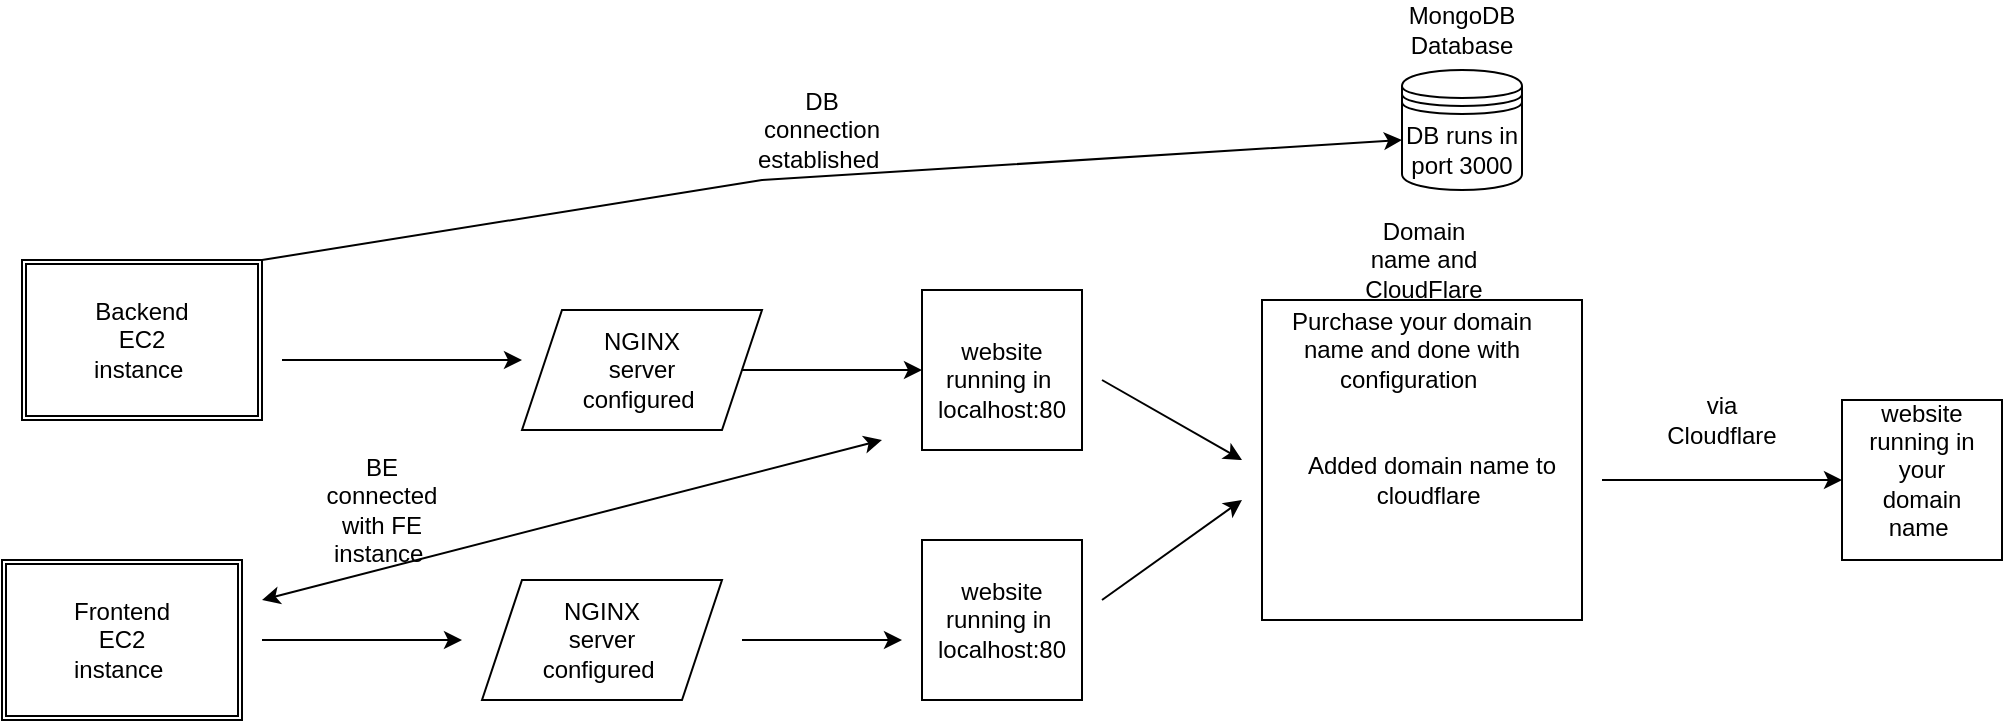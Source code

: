 <mxfile version="22.1.11" type="github">
  <diagram name="Page-1" id="QM9OKbUfzGh-Ij1Tbs5e">
    <mxGraphModel dx="934" dy="-566" grid="1" gridSize="10" guides="1" tooltips="1" connect="1" arrows="1" fold="1" page="1" pageScale="1" pageWidth="850" pageHeight="1100" math="0" shadow="0">
      <root>
        <mxCell id="0" />
        <mxCell id="1" parent="0" />
        <mxCell id="J4uI2m9szEiCkaSZ5vqX-2" value="MongoDB Database" style="text;strokeColor=none;align=center;fillColor=none;html=1;verticalAlign=middle;whiteSpace=wrap;rounded=0;" vertex="1" parent="1">
          <mxGeometry x="720" y="1130" width="60" height="30" as="geometry" />
        </mxCell>
        <mxCell id="J4uI2m9szEiCkaSZ5vqX-4" value="" style="shape=ext;double=1;rounded=0;whiteSpace=wrap;html=1;" vertex="1" parent="1">
          <mxGeometry x="20" y="1410" width="120" height="80" as="geometry" />
        </mxCell>
        <mxCell id="J4uI2m9szEiCkaSZ5vqX-5" value="" style="shape=ext;double=1;rounded=0;whiteSpace=wrap;html=1;" vertex="1" parent="1">
          <mxGeometry x="30" y="1260" width="120" height="80" as="geometry" />
        </mxCell>
        <mxCell id="J4uI2m9szEiCkaSZ5vqX-6" value="Backend EC2 instance&amp;nbsp;" style="text;strokeColor=none;align=center;fillColor=none;html=1;verticalAlign=middle;whiteSpace=wrap;rounded=0;" vertex="1" parent="1">
          <mxGeometry x="60" y="1285" width="60" height="30" as="geometry" />
        </mxCell>
        <mxCell id="J4uI2m9szEiCkaSZ5vqX-7" value="Frontend EC2 instance&amp;nbsp;" style="text;strokeColor=none;align=center;fillColor=none;html=1;verticalAlign=middle;whiteSpace=wrap;rounded=0;" vertex="1" parent="1">
          <mxGeometry x="50" y="1435" width="60" height="30" as="geometry" />
        </mxCell>
        <mxCell id="J4uI2m9szEiCkaSZ5vqX-9" value="DB connection established&amp;nbsp;" style="text;html=1;strokeColor=none;fillColor=none;align=center;verticalAlign=middle;whiteSpace=wrap;rounded=0;" vertex="1" parent="1">
          <mxGeometry x="400" y="1180" width="60" height="30" as="geometry" />
        </mxCell>
        <mxCell id="J4uI2m9szEiCkaSZ5vqX-10" value="" style="endArrow=classic;html=1;rounded=0;exitX=1;exitY=0;exitDx=0;exitDy=0;entryX=0;entryY=0;entryDx=0;entryDy=0;" edge="1" parent="1" source="J4uI2m9szEiCkaSZ5vqX-5">
          <mxGeometry relative="1" as="geometry">
            <mxPoint x="140" y="1250" as="sourcePoint" />
            <mxPoint x="720" y="1200" as="targetPoint" />
            <Array as="points">
              <mxPoint x="400" y="1220" />
            </Array>
          </mxGeometry>
        </mxCell>
        <mxCell id="J4uI2m9szEiCkaSZ5vqX-15" value="" style="endArrow=classic;html=1;rounded=0;" edge="1" parent="1">
          <mxGeometry width="50" height="50" relative="1" as="geometry">
            <mxPoint x="160" y="1310" as="sourcePoint" />
            <mxPoint x="280" y="1310" as="targetPoint" />
          </mxGeometry>
        </mxCell>
        <mxCell id="J4uI2m9szEiCkaSZ5vqX-16" value="" style="shape=parallelogram;perimeter=parallelogramPerimeter;whiteSpace=wrap;html=1;fixedSize=1;" vertex="1" parent="1">
          <mxGeometry x="280" y="1285" width="120" height="60" as="geometry" />
        </mxCell>
        <mxCell id="J4uI2m9szEiCkaSZ5vqX-17" value="NGINX server configured&amp;nbsp;&lt;br&gt;" style="text;html=1;strokeColor=none;fillColor=none;align=center;verticalAlign=middle;whiteSpace=wrap;rounded=0;" vertex="1" parent="1">
          <mxGeometry x="310" y="1300" width="60" height="30" as="geometry" />
        </mxCell>
        <mxCell id="J4uI2m9szEiCkaSZ5vqX-18" value="" style="endArrow=classic;html=1;rounded=0;" edge="1" parent="1" source="J4uI2m9szEiCkaSZ5vqX-16" target="J4uI2m9szEiCkaSZ5vqX-20">
          <mxGeometry width="50" height="50" relative="1" as="geometry">
            <mxPoint x="400" y="1370" as="sourcePoint" />
            <mxPoint x="440" y="1315" as="targetPoint" />
          </mxGeometry>
        </mxCell>
        <mxCell id="J4uI2m9szEiCkaSZ5vqX-19" value="" style="shape=datastore;whiteSpace=wrap;html=1;" vertex="1" parent="1">
          <mxGeometry x="720" y="1165" width="60" height="60" as="geometry" />
        </mxCell>
        <mxCell id="J4uI2m9szEiCkaSZ5vqX-20" value="" style="whiteSpace=wrap;html=1;aspect=fixed;" vertex="1" parent="1">
          <mxGeometry x="480" y="1275" width="80" height="80" as="geometry" />
        </mxCell>
        <mxCell id="J4uI2m9szEiCkaSZ5vqX-21" value="website running in&amp;nbsp;&lt;br&gt;localhost:80" style="text;html=1;strokeColor=none;fillColor=none;align=center;verticalAlign=middle;whiteSpace=wrap;rounded=0;" vertex="1" parent="1">
          <mxGeometry x="490" y="1320" width="60" as="geometry" />
        </mxCell>
        <mxCell id="J4uI2m9szEiCkaSZ5vqX-22" value="" style="shape=parallelogram;perimeter=parallelogramPerimeter;whiteSpace=wrap;html=1;fixedSize=1;" vertex="1" parent="1">
          <mxGeometry x="260" y="1420" width="120" height="60" as="geometry" />
        </mxCell>
        <mxCell id="J4uI2m9szEiCkaSZ5vqX-23" value="" style="whiteSpace=wrap;html=1;aspect=fixed;" vertex="1" parent="1">
          <mxGeometry x="480" y="1400" width="80" height="80" as="geometry" />
        </mxCell>
        <mxCell id="J4uI2m9szEiCkaSZ5vqX-24" value="" style="endArrow=classic;html=1;rounded=0;" edge="1" parent="1">
          <mxGeometry width="50" height="50" relative="1" as="geometry">
            <mxPoint x="150" y="1450" as="sourcePoint" />
            <mxPoint x="250" y="1450" as="targetPoint" />
          </mxGeometry>
        </mxCell>
        <mxCell id="J4uI2m9szEiCkaSZ5vqX-25" value="NGINX server configured&amp;nbsp;&lt;br&gt;" style="text;html=1;strokeColor=none;fillColor=none;align=center;verticalAlign=middle;whiteSpace=wrap;rounded=0;" vertex="1" parent="1">
          <mxGeometry x="290" y="1435" width="60" height="30" as="geometry" />
        </mxCell>
        <mxCell id="J4uI2m9szEiCkaSZ5vqX-26" value="website running in&amp;nbsp;&lt;br&gt;localhost:80" style="text;html=1;strokeColor=none;fillColor=none;align=center;verticalAlign=middle;whiteSpace=wrap;rounded=0;" vertex="1" parent="1">
          <mxGeometry x="490" y="1440" width="60" as="geometry" />
        </mxCell>
        <mxCell id="J4uI2m9szEiCkaSZ5vqX-27" value="" style="endArrow=classic;html=1;rounded=0;" edge="1" parent="1">
          <mxGeometry width="50" height="50" relative="1" as="geometry">
            <mxPoint x="390" y="1450" as="sourcePoint" />
            <mxPoint x="470" y="1450" as="targetPoint" />
          </mxGeometry>
        </mxCell>
        <mxCell id="J4uI2m9szEiCkaSZ5vqX-28" value="" style="endArrow=classic;startArrow=classic;html=1;rounded=0;" edge="1" parent="1">
          <mxGeometry width="50" height="50" relative="1" as="geometry">
            <mxPoint x="150" y="1430" as="sourcePoint" />
            <mxPoint x="460" y="1350" as="targetPoint" />
          </mxGeometry>
        </mxCell>
        <mxCell id="J4uI2m9szEiCkaSZ5vqX-29" value="BE connected with FE instance&amp;nbsp;" style="text;html=1;strokeColor=none;fillColor=none;align=center;verticalAlign=middle;whiteSpace=wrap;rounded=0;" vertex="1" parent="1">
          <mxGeometry x="180" y="1370" width="60" height="30" as="geometry" />
        </mxCell>
        <mxCell id="J4uI2m9szEiCkaSZ5vqX-30" value="DB runs in port 3000" style="text;strokeColor=none;align=center;fillColor=none;html=1;verticalAlign=middle;whiteSpace=wrap;rounded=0;" vertex="1" parent="1">
          <mxGeometry x="720" y="1190" width="60" height="30" as="geometry" />
        </mxCell>
        <mxCell id="J4uI2m9szEiCkaSZ5vqX-31" value="" style="whiteSpace=wrap;html=1;aspect=fixed;" vertex="1" parent="1">
          <mxGeometry x="650" y="1280" width="160" height="160" as="geometry" />
        </mxCell>
        <mxCell id="J4uI2m9szEiCkaSZ5vqX-32" value="Domain name and CloudFlare" style="text;html=1;strokeColor=none;fillColor=none;align=center;verticalAlign=middle;whiteSpace=wrap;rounded=0;" vertex="1" parent="1">
          <mxGeometry x="701" y="1245" width="60" height="30" as="geometry" />
        </mxCell>
        <mxCell id="J4uI2m9szEiCkaSZ5vqX-33" value="" style="endArrow=classic;html=1;rounded=0;" edge="1" parent="1">
          <mxGeometry width="50" height="50" relative="1" as="geometry">
            <mxPoint x="570" y="1320" as="sourcePoint" />
            <mxPoint x="640" y="1360" as="targetPoint" />
          </mxGeometry>
        </mxCell>
        <mxCell id="J4uI2m9szEiCkaSZ5vqX-34" value="" style="endArrow=classic;html=1;rounded=0;" edge="1" parent="1">
          <mxGeometry width="50" height="50" relative="1" as="geometry">
            <mxPoint x="570" y="1430" as="sourcePoint" />
            <mxPoint x="640" y="1380" as="targetPoint" />
          </mxGeometry>
        </mxCell>
        <mxCell id="J4uI2m9szEiCkaSZ5vqX-35" value="Purchase your domain name and done with configuration&amp;nbsp;&lt;br&gt;" style="text;html=1;strokeColor=none;fillColor=none;align=center;verticalAlign=middle;whiteSpace=wrap;rounded=0;" vertex="1" parent="1">
          <mxGeometry x="660" y="1290" width="130" height="30" as="geometry" />
        </mxCell>
        <mxCell id="J4uI2m9szEiCkaSZ5vqX-36" value="Added domain name to cloudflare&amp;nbsp;" style="text;html=1;strokeColor=none;fillColor=none;align=center;verticalAlign=middle;whiteSpace=wrap;rounded=0;" vertex="1" parent="1">
          <mxGeometry x="670" y="1350" width="130" height="40" as="geometry" />
        </mxCell>
        <mxCell id="J4uI2m9szEiCkaSZ5vqX-37" value="" style="endArrow=classic;html=1;rounded=0;" edge="1" parent="1" target="J4uI2m9szEiCkaSZ5vqX-38">
          <mxGeometry width="50" height="50" relative="1" as="geometry">
            <mxPoint x="820" y="1370" as="sourcePoint" />
            <mxPoint x="980" y="1370" as="targetPoint" />
          </mxGeometry>
        </mxCell>
        <mxCell id="J4uI2m9szEiCkaSZ5vqX-38" value="" style="whiteSpace=wrap;html=1;aspect=fixed;" vertex="1" parent="1">
          <mxGeometry x="940" y="1330" width="80" height="80" as="geometry" />
        </mxCell>
        <mxCell id="J4uI2m9szEiCkaSZ5vqX-39" value="website running in your domain name&amp;nbsp;" style="text;html=1;strokeColor=none;fillColor=none;align=center;verticalAlign=middle;whiteSpace=wrap;rounded=0;" vertex="1" parent="1">
          <mxGeometry x="950" y="1350" width="60" height="30" as="geometry" />
        </mxCell>
        <mxCell id="J4uI2m9szEiCkaSZ5vqX-40" value="via Cloudflare" style="text;html=1;strokeColor=none;fillColor=none;align=center;verticalAlign=middle;whiteSpace=wrap;rounded=0;" vertex="1" parent="1">
          <mxGeometry x="850" y="1325" width="60" height="30" as="geometry" />
        </mxCell>
      </root>
    </mxGraphModel>
  </diagram>
</mxfile>

